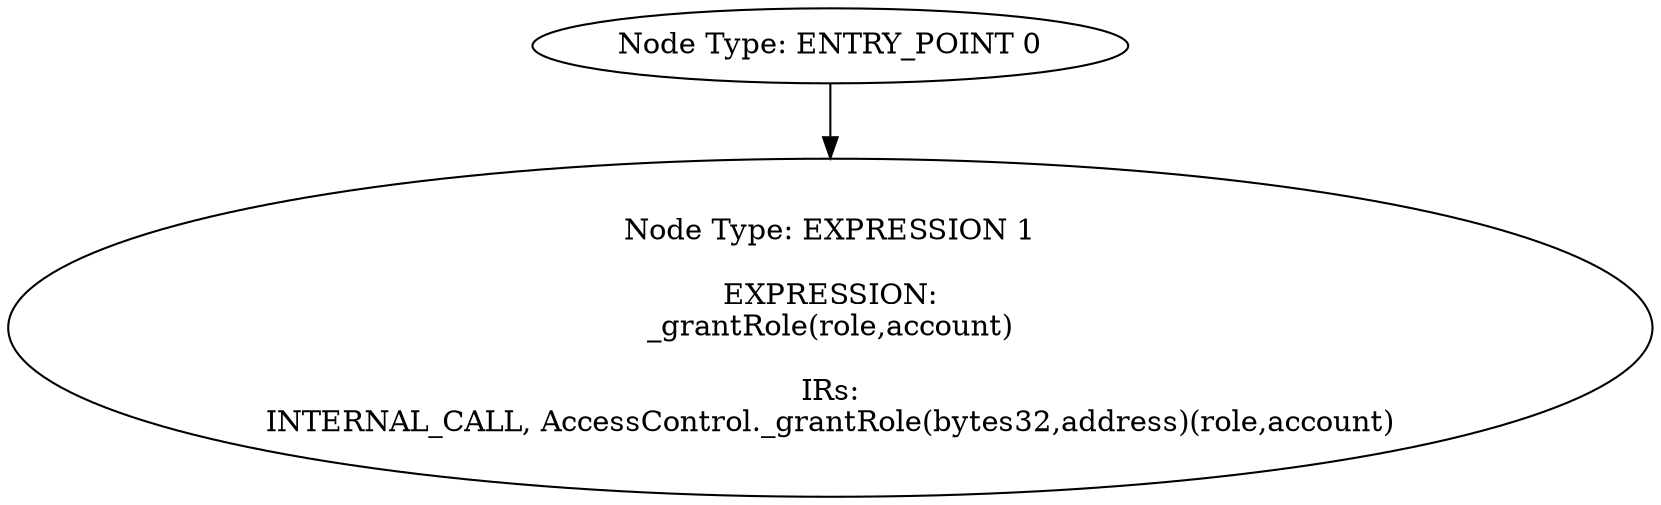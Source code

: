 digraph{
0[label="Node Type: ENTRY_POINT 0
"];
0->1;
1[label="Node Type: EXPRESSION 1

EXPRESSION:
_grantRole(role,account)

IRs:
INTERNAL_CALL, AccessControl._grantRole(bytes32,address)(role,account)"];
}
